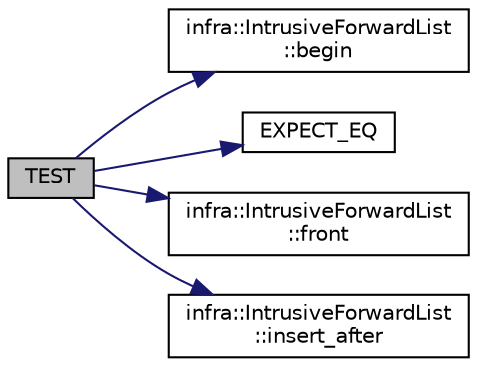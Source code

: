 digraph "TEST"
{
 // INTERACTIVE_SVG=YES
  edge [fontname="Helvetica",fontsize="10",labelfontname="Helvetica",labelfontsize="10"];
  node [fontname="Helvetica",fontsize="10",shape=record];
  rankdir="LR";
  Node81 [label="TEST",height=0.2,width=0.4,color="black", fillcolor="grey75", style="filled", fontcolor="black"];
  Node81 -> Node82 [color="midnightblue",fontsize="10",style="solid",fontname="Helvetica"];
  Node82 [label="infra::IntrusiveForwardList\l::begin",height=0.2,width=0.4,color="black", fillcolor="white", style="filled",URL="$d3/d66/classinfra_1_1_intrusive_forward_list.html#a1e262644d93b6e76264eb8dac98edd37"];
  Node81 -> Node83 [color="midnightblue",fontsize="10",style="solid",fontname="Helvetica"];
  Node83 [label="EXPECT_EQ",height=0.2,width=0.4,color="black", fillcolor="white", style="filled",URL="$d6/def/_test_json_8cpp.html#a82745227e2f0a8edbb4ae630d88a8e86"];
  Node81 -> Node84 [color="midnightblue",fontsize="10",style="solid",fontname="Helvetica"];
  Node84 [label="infra::IntrusiveForwardList\l::front",height=0.2,width=0.4,color="black", fillcolor="white", style="filled",URL="$d3/d66/classinfra_1_1_intrusive_forward_list.html#ad1b4910b64aa444d2d33098edfec5fea"];
  Node81 -> Node85 [color="midnightblue",fontsize="10",style="solid",fontname="Helvetica"];
  Node85 [label="infra::IntrusiveForwardList\l::insert_after",height=0.2,width=0.4,color="black", fillcolor="white", style="filled",URL="$d3/d66/classinfra_1_1_intrusive_forward_list.html#a627de01e47b0244e22eeadea3a17a68f"];
}
